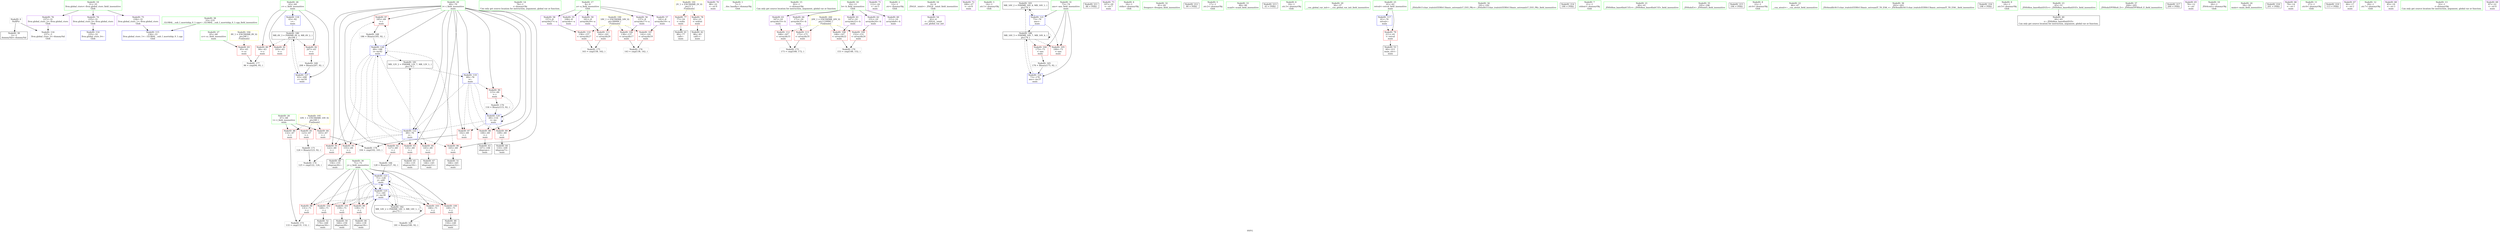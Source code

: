 digraph "SVFG" {
	label="SVFG";

	Node0x55aee98afc70 [shape=record,color=grey,label="{NodeID: 0\nNullPtr}"];
	Node0x55aee98afc70 -> Node0x55aee98c6390[style=solid];
	Node0x55aee98afc70 -> Node0x55aee98cc3a0[style=solid];
	Node0x55aee98d52c0 [shape=record,color=black,label="{NodeID: 180\nMR_6V_3 = PHI(MR_6V_4, MR_6V_2, )\npts\{64 \}\n}"];
	Node0x55aee98d52c0 -> Node0x55aee98c95f0[style=dashed];
	Node0x55aee98d52c0 -> Node0x55aee98c96c0[style=dashed];
	Node0x55aee98d52c0 -> Node0x55aee98c9790[style=dashed];
	Node0x55aee98d52c0 -> Node0x55aee98cccc0[style=dashed];
	Node0x55aee98c6c10 [shape=record,color=red,label="{NodeID: 97\n185\<--69\n\<--i\nmain\n}"];
	Node0x55aee98c6c10 -> Node0x55aee98cedd0[style=solid];
	Node0x55aee98b05b0 [shape=record,color=green,label="{NodeID: 14\n76\<--1\n\<--dummyObj\nCan only get source location for instruction, argument, global var or function.}"];
	Node0x55aee98caef0 [shape=record,color=yellow,style=double,label="{NodeID: 194\n8V_1 = ENCHI(MR_8V_0)\npts\{66 \}\nFun[main]}"];
	Node0x55aee98caef0 -> Node0x55aee98c9860[style=dashed];
	Node0x55aee98c7770 [shape=record,color=red,label="{NodeID: 111\n162\<--161\n\<--arrayidx29\nmain\n}"];
	Node0x55aee98c7770 -> Node0x55aee98cf850[style=solid];
	Node0x55aee98c5950 [shape=record,color=green,label="{NodeID: 28\n67\<--68\nt\<--t_field_insensitive\nmain\n}"];
	Node0x55aee98c5950 -> Node0x55aee98c9930[style=solid];
	Node0x55aee98c5950 -> Node0x55aee98c9a00[style=solid];
	Node0x55aee98c5950 -> Node0x55aee98c9ad0[style=solid];
	Node0x55aee98ccb20 [shape=record,color=blue,label="{NodeID: 125\n71\<--181\nj\<--inc39\nmain\n}"];
	Node0x55aee98ccb20 -> Node0x55aee98c6ce0[style=dashed];
	Node0x55aee98ccb20 -> Node0x55aee98c6db0[style=dashed];
	Node0x55aee98ccb20 -> Node0x55aee98c6e80[style=dashed];
	Node0x55aee98ccb20 -> Node0x55aee98c6f50[style=dashed];
	Node0x55aee98ccb20 -> Node0x55aee98c7020[style=dashed];
	Node0x55aee98ccb20 -> Node0x55aee98c70f0[style=dashed];
	Node0x55aee98ccb20 -> Node0x55aee98cc980[style=dashed];
	Node0x55aee98ccb20 -> Node0x55aee98ccb20[style=dashed];
	Node0x55aee98ccb20 -> Node0x55aee98d5cc0[style=dashed];
	Node0x55aee98c6660 [shape=record,color=black,label="{NodeID: 42\n86\<--83\ncall1\<--\nmain\n}"];
	Node0x55aee98c81e0 [shape=record,color=purple,label="{NodeID: 56\n137\<--8\narrayidx17\<--a\nmain\n}"];
	Node0x55aee98c81e0 -> Node0x55aee98c7360[style=solid];
	Node0x55aee98c8d40 [shape=record,color=purple,label="{NodeID: 70\n98\<--22\n\<--.str.4\nmain\n}"];
	Node0x55aee98cec50 [shape=record,color=grey,label="{NodeID: 167\n181 = Binary(180, 92, )\n}"];
	Node0x55aee98cec50 -> Node0x55aee98ccb20[style=solid];
	Node0x55aee98c9930 [shape=record,color=red,label="{NodeID: 84\n103\<--67\n\<--t\nmain\n}"];
	Node0x55aee98c9930 -> Node0x55aee98cfcd0[style=solid];
	Node0x55aee98aed80 [shape=record,color=green,label="{NodeID: 1\n7\<--1\n__dso_handle\<--dummyObj\nGlob }"];
	Node0x55aee98d57c0 [shape=record,color=black,label="{NodeID: 181\nMR_12V_2 = PHI(MR_12V_7, MR_12V_1, )\npts\{70 \}\n}"];
	Node0x55aee98d57c0 -> Node0x55aee98cc640[style=dashed];
	Node0x55aee98c6ce0 [shape=record,color=red,label="{NodeID: 98\n131\<--71\n\<--j\nmain\n}"];
	Node0x55aee98c6ce0 -> Node0x55aee98cf550[style=solid];
	Node0x55aee98b0680 [shape=record,color=green,label="{NodeID: 15\n92\<--1\n\<--dummyObj\nCan only get source location for instruction, argument, global var or function.}"];
	Node0x55aee98cafd0 [shape=record,color=yellow,style=double,label="{NodeID: 195\n10V_1 = ENCHI(MR_10V_0)\npts\{68 \}\nFun[main]}"];
	Node0x55aee98cafd0 -> Node0x55aee98c9930[style=dashed];
	Node0x55aee98cafd0 -> Node0x55aee98c9a00[style=dashed];
	Node0x55aee98cafd0 -> Node0x55aee98c9ad0[style=dashed];
	Node0x55aee98c7840 [shape=record,color=red,label="{NodeID: 112\n168\<--167\n\<--arrayidx33\nmain\n}"];
	Node0x55aee98c7840 -> Node0x55aee98cf3d0[style=solid];
	Node0x55aee98c5a20 [shape=record,color=green,label="{NodeID: 29\n69\<--70\ni\<--i_field_insensitive\nmain\n}"];
	Node0x55aee98c5a20 -> Node0x55aee98c9ba0[style=solid];
	Node0x55aee98c5a20 -> Node0x55aee98c9c70[style=solid];
	Node0x55aee98c5a20 -> Node0x55aee98c9d40[style=solid];
	Node0x55aee98c5a20 -> Node0x55aee98c9e10[style=solid];
	Node0x55aee98c5a20 -> Node0x55aee98c9ee0[style=solid];
	Node0x55aee98c5a20 -> Node0x55aee98c9fb0[style=solid];
	Node0x55aee98c5a20 -> Node0x55aee98ca080[style=solid];
	Node0x55aee98c5a20 -> Node0x55aee98ca150[style=solid];
	Node0x55aee98c5a20 -> Node0x55aee98ca220[style=solid];
	Node0x55aee98c5a20 -> Node0x55aee98c6b40[style=solid];
	Node0x55aee98c5a20 -> Node0x55aee98c6c10[style=solid];
	Node0x55aee98c5a20 -> Node0x55aee98cc640[style=solid];
	Node0x55aee98c5a20 -> Node0x55aee98cc710[style=solid];
	Node0x55aee98c5a20 -> Node0x55aee98cc8b0[style=solid];
	Node0x55aee98c5a20 -> Node0x55aee98ccbf0[style=solid];
	Node0x55aee98ccbf0 [shape=record,color=blue,label="{NodeID: 126\n69\<--186\ni\<--inc42\nmain\n}"];
	Node0x55aee98ccbf0 -> Node0x55aee98c9ee0[style=dashed];
	Node0x55aee98ccbf0 -> Node0x55aee98c9fb0[style=dashed];
	Node0x55aee98ccbf0 -> Node0x55aee98ca080[style=dashed];
	Node0x55aee98ccbf0 -> Node0x55aee98ca150[style=dashed];
	Node0x55aee98ccbf0 -> Node0x55aee98ca220[style=dashed];
	Node0x55aee98ccbf0 -> Node0x55aee98c6b40[style=dashed];
	Node0x55aee98ccbf0 -> Node0x55aee98c6c10[style=dashed];
	Node0x55aee98ccbf0 -> Node0x55aee98ccbf0[style=dashed];
	Node0x55aee98ccbf0 -> Node0x55aee98d57c0[style=dashed];
	Node0x55aee98c6730 [shape=record,color=black,label="{NodeID: 43\n107\<--106\nidxprom\<--\nmain\n}"];
	Node0x55aee98c82b0 [shape=record,color=purple,label="{NodeID: 57\n141\<--8\narrayidx19\<--a\nmain\n}"];
	Node0x55aee98c82b0 -> Node0x55aee98c7430[style=solid];
	Node0x55aee98c8e10 [shape=record,color=purple,label="{NodeID: 71\n112\<--24\n\<--.str.5\nmain\n}"];
	Node0x55aee98cedd0 [shape=record,color=grey,label="{NodeID: 168\n186 = Binary(185, 92, )\n}"];
	Node0x55aee98cedd0 -> Node0x55aee98ccbf0[style=solid];
	Node0x55aee98c9a00 [shape=record,color=red,label="{NodeID: 85\n123\<--67\n\<--t\nmain\n}"];
	Node0x55aee98c9a00 -> Node0x55aee98cf250[style=solid];
	Node0x55aee98b0c20 [shape=record,color=green,label="{NodeID: 2\n12\<--1\n.str\<--dummyObj\nGlob }"];
	Node0x55aee98d5cc0 [shape=record,color=black,label="{NodeID: 182\nMR_14V_2 = PHI(MR_14V_3, MR_14V_1, )\npts\{72 \}\n}"];
	Node0x55aee98d5cc0 -> Node0x55aee98cc980[style=dashed];
	Node0x55aee98d5cc0 -> Node0x55aee98d5cc0[style=dashed];
	Node0x55aee98c6db0 [shape=record,color=red,label="{NodeID: 99\n139\<--71\n\<--j\nmain\n}"];
	Node0x55aee98c6db0 -> Node0x55aee98c69a0[style=solid];
	Node0x55aee98c4f70 [shape=record,color=green,label="{NodeID: 16\n4\<--6\n_ZStL8__ioinit\<--_ZStL8__ioinit_field_insensitive\nGlob }"];
	Node0x55aee98c4f70 -> Node0x55aee98c8040[style=solid];
	Node0x55aee98c7910 [shape=record,color=red,label="{NodeID: 113\n172\<--171\n\<--arrayidx35\nmain\n}"];
	Node0x55aee98c7910 -> Node0x55aee98cf3d0[style=solid];
	Node0x55aee98c5af0 [shape=record,color=green,label="{NodeID: 30\n71\<--72\nj\<--j_field_insensitive\nmain\n}"];
	Node0x55aee98c5af0 -> Node0x55aee98c6ce0[style=solid];
	Node0x55aee98c5af0 -> Node0x55aee98c6db0[style=solid];
	Node0x55aee98c5af0 -> Node0x55aee98c6e80[style=solid];
	Node0x55aee98c5af0 -> Node0x55aee98c6f50[style=solid];
	Node0x55aee98c5af0 -> Node0x55aee98c7020[style=solid];
	Node0x55aee98c5af0 -> Node0x55aee98c70f0[style=solid];
	Node0x55aee98c5af0 -> Node0x55aee98cc980[style=solid];
	Node0x55aee98c5af0 -> Node0x55aee98ccb20[style=solid];
	Node0x55aee98cccc0 [shape=record,color=blue,label="{NodeID: 127\n63\<--208\nc\<--inc50\nmain\n}"];
	Node0x55aee98cccc0 -> Node0x55aee98d52c0[style=dashed];
	Node0x55aee98c6800 [shape=record,color=black,label="{NodeID: 44\n110\<--109\nidxprom7\<--\nmain\n}"];
	Node0x55aee98c8380 [shape=record,color=purple,label="{NodeID: 58\n157\<--8\narrayidx27\<--a\nmain\n}"];
	Node0x55aee98c8380 -> Node0x55aee98c76a0[style=solid];
	Node0x55aee98c8ee0 [shape=record,color=purple,label="{NodeID: 72\n189\<--27\n\<--.str.6\nmain\n}"];
	Node0x55aee98cef50 [shape=record,color=grey,label="{NodeID: 169\n208 = Binary(207, 92, )\n}"];
	Node0x55aee98cef50 -> Node0x55aee98cccc0[style=solid];
	Node0x55aee98c9ad0 [shape=record,color=red,label="{NodeID: 86\n132\<--67\n\<--t\nmain\n}"];
	Node0x55aee98c9ad0 -> Node0x55aee98cf550[style=solid];
	Node0x55aee98aff90 [shape=record,color=green,label="{NodeID: 3\n14\<--1\n.str.1\<--dummyObj\nGlob }"];
	Node0x55aee98d61c0 [shape=record,color=black,label="{NodeID: 183\nMR_16V_2 = PHI(MR_16V_4, MR_16V_1, )\npts\{74 \}\n}"];
	Node0x55aee98d61c0 -> Node0x55aee98cc7e0[style=dashed];
	Node0x55aee98c6e80 [shape=record,color=red,label="{NodeID: 100\n149\<--71\n\<--j\nmain\n}"];
	Node0x55aee98c6e80 -> Node0x55aee98c7b60[style=solid];
	Node0x55aee98c5000 [shape=record,color=green,label="{NodeID: 17\n8\<--9\na\<--a_field_insensitive\nGlob }"];
	Node0x55aee98c5000 -> Node0x55aee98c8110[style=solid];
	Node0x55aee98c5000 -> Node0x55aee98c81e0[style=solid];
	Node0x55aee98c5000 -> Node0x55aee98c82b0[style=solid];
	Node0x55aee98c5000 -> Node0x55aee98c8380[style=solid];
	Node0x55aee98c5000 -> Node0x55aee98c8450[style=solid];
	Node0x55aee98c79e0 [shape=record,color=blue,label="{NodeID: 114\n235\<--32\nllvm.global_ctors_0\<--\nGlob }"];
	Node0x55aee98c5bc0 [shape=record,color=green,label="{NodeID: 31\n73\<--74\nans\<--ans_field_insensitive\nmain\n}"];
	Node0x55aee98c5bc0 -> Node0x55aee98c71c0[style=solid];
	Node0x55aee98c5bc0 -> Node0x55aee98c7290[style=solid];
	Node0x55aee98c5bc0 -> Node0x55aee98cc7e0[style=solid];
	Node0x55aee98c5bc0 -> Node0x55aee98cca50[style=solid];
	Node0x55aee969ba70 [shape=record,color=black,label="{NodeID: 211\n88 = PHI()\n}"];
	Node0x55aee98c68d0 [shape=record,color=black,label="{NodeID: 45\n136\<--135\nidxprom16\<--\nmain\n}"];
	Node0x55aee98c8450 [shape=record,color=purple,label="{NodeID: 59\n161\<--8\narrayidx29\<--a\nmain\n}"];
	Node0x55aee98c8450 -> Node0x55aee98c7770[style=solid];
	Node0x55aee98c8fb0 [shape=record,color=purple,label="{NodeID: 73\n197\<--29\n\<--.str.7\nmain\n}"];
	Node0x55aee98cf0d0 [shape=record,color=grey,label="{NodeID: 170\n116 = Binary(115, 92, )\n}"];
	Node0x55aee98cf0d0 -> Node0x55aee98cc710[style=solid];
	Node0x55aee98c9ba0 [shape=record,color=red,label="{NodeID: 87\n102\<--69\n\<--i\nmain\n}"];
	Node0x55aee98c9ba0 -> Node0x55aee98cfcd0[style=solid];
	Node0x55aee98b15a0 [shape=record,color=green,label="{NodeID: 4\n16\<--1\nstdin\<--dummyObj\nGlob }"];
	Node0x55aee98c6f50 [shape=record,color=red,label="{NodeID: 101\n159\<--71\n\<--j\nmain\n}"];
	Node0x55aee98c6f50 -> Node0x55aee98c7d00[style=solid];
	Node0x55aee98c5090 [shape=record,color=green,label="{NodeID: 18\n10\<--11\nb\<--b_field_insensitive\nGlob }"];
	Node0x55aee98c5090 -> Node0x55aee98c8520[style=solid];
	Node0x55aee98c5090 -> Node0x55aee98c85f0[style=solid];
	Node0x55aee98c5090 -> Node0x55aee98c86c0[style=solid];
	Node0x55aee98c5090 -> Node0x55aee98c8790[style=solid];
	Node0x55aee98c5090 -> Node0x55aee98c8860[style=solid];
	Node0x55aee98cc310 [shape=record,color=blue,label="{NodeID: 115\n236\<--33\nllvm.global_ctors_1\<--_GLOBAL__sub_I_morriship_0_1.cpp\nGlob }"];
	Node0x55aee98c5c90 [shape=record,color=green,label="{NodeID: 32\n81\<--82\nfreopen\<--freopen_field_insensitive\n}"];
	Node0x55aee98e2f30 [shape=record,color=black,label="{NodeID: 212\n99 = PHI()\n}"];
	Node0x55aee98c69a0 [shape=record,color=black,label="{NodeID: 46\n140\<--139\nidxprom18\<--\nmain\n}"];
	Node0x55aee98c8520 [shape=record,color=purple,label="{NodeID: 60\n111\<--10\narrayidx8\<--b\nmain\n}"];
	Node0x55aee98c9080 [shape=record,color=purple,label="{NodeID: 74\n235\<--31\nllvm.global_ctors_0\<--llvm.global_ctors\nGlob }"];
	Node0x55aee98c9080 -> Node0x55aee98c79e0[style=solid];
	Node0x55aee98cf250 [shape=record,color=grey,label="{NodeID: 171\n124 = Binary(123, 92, )\n}"];
	Node0x55aee98cf250 -> Node0x55aee98cf6d0[style=solid];
	Node0x55aee98c9c70 [shape=record,color=red,label="{NodeID: 88\n106\<--69\n\<--i\nmain\n}"];
	Node0x55aee98c9c70 -> Node0x55aee98c6730[style=solid];
	Node0x55aee98b0300 [shape=record,color=green,label="{NodeID: 5\n17\<--1\n.str.2\<--dummyObj\nGlob }"];
	Node0x55aee98c7020 [shape=record,color=red,label="{NodeID: 102\n169\<--71\n\<--j\nmain\n}"];
	Node0x55aee98c7020 -> Node0x55aee98c7ea0[style=solid];
	Node0x55aee98c5120 [shape=record,color=green,label="{NodeID: 19\n31\<--35\nllvm.global_ctors\<--llvm.global_ctors_field_insensitive\nGlob }"];
	Node0x55aee98c5120 -> Node0x55aee98c9080[style=solid];
	Node0x55aee98c5120 -> Node0x55aee98c9180[style=solid];
	Node0x55aee98c5120 -> Node0x55aee98c9280[style=solid];
	Node0x55aee98dab60 [shape=record,color=yellow,style=double,label="{NodeID: 199\n18V_1 = ENCHI(MR_18V_0)\npts\{90000 \}\nFun[main]}"];
	Node0x55aee98dab60 -> Node0x55aee98c7360[style=dashed];
	Node0x55aee98dab60 -> Node0x55aee98c7430[style=dashed];
	Node0x55aee98dab60 -> Node0x55aee98c76a0[style=dashed];
	Node0x55aee98dab60 -> Node0x55aee98c7770[style=dashed];
	Node0x55aee98cc3a0 [shape=record,color=blue, style = dotted,label="{NodeID: 116\n237\<--3\nllvm.global_ctors_2\<--dummyVal\nGlob }"];
	Node0x55aee98c5d90 [shape=record,color=green,label="{NodeID: 33\n89\<--90\nscanf\<--scanf_field_insensitive\n}"];
	Node0x55aee98e3030 [shape=record,color=black,label="{NodeID: 213\n43 = PHI()\n}"];
	Node0x55aee98c6a70 [shape=record,color=black,label="{NodeID: 47\n146\<--145\nidxprom21\<--\nmain\n}"];
	Node0x55aee98c85f0 [shape=record,color=purple,label="{NodeID: 61\n147\<--10\narrayidx22\<--b\nmain\n}"];
	Node0x55aee98c85f0 -> Node0x55aee98c7500[style=solid];
	Node0x55aee98c9180 [shape=record,color=purple,label="{NodeID: 75\n236\<--31\nllvm.global_ctors_1\<--llvm.global_ctors\nGlob }"];
	Node0x55aee98c9180 -> Node0x55aee98cc310[style=solid];
	Node0x55aee98cf3d0 [shape=record,color=grey,label="{NodeID: 172\n173 = cmp(168, 172, )\n}"];
	Node0x55aee98c9d40 [shape=record,color=red,label="{NodeID: 89\n109\<--69\n\<--i\nmain\n}"];
	Node0x55aee98c9d40 -> Node0x55aee98c6800[style=solid];
	Node0x55aee98b0390 [shape=record,color=green,label="{NodeID: 6\n19\<--1\n.str.3\<--dummyObj\nGlob }"];
	Node0x55aee98d70c0 [shape=record,color=black,label="{NodeID: 186\nMR_16V_5 = PHI(MR_16V_7, MR_16V_4, )\npts\{74 \}\n}"];
	Node0x55aee98d70c0 -> Node0x55aee98c71c0[style=dashed];
	Node0x55aee98d70c0 -> Node0x55aee98c7290[style=dashed];
	Node0x55aee98d70c0 -> Node0x55aee98cca50[style=dashed];
	Node0x55aee98d70c0 -> Node0x55aee98d61c0[style=dashed];
	Node0x55aee98d70c0 -> Node0x55aee98d70c0[style=dashed];
	Node0x55aee98c70f0 [shape=record,color=red,label="{NodeID: 103\n180\<--71\n\<--j\nmain\n}"];
	Node0x55aee98c70f0 -> Node0x55aee98cec50[style=solid];
	Node0x55aee98c51e0 [shape=record,color=green,label="{NodeID: 20\n36\<--37\n__cxx_global_var_init\<--__cxx_global_var_init_field_insensitive\n}"];
	Node0x55aee98dac10 [shape=record,color=yellow,style=double,label="{NodeID: 200\n20V_1 = ENCHI(MR_20V_0)\npts\{110000 \}\nFun[main]}"];
	Node0x55aee98dac10 -> Node0x55aee98c7500[style=dashed];
	Node0x55aee98dac10 -> Node0x55aee98c75d0[style=dashed];
	Node0x55aee98dac10 -> Node0x55aee98c7840[style=dashed];
	Node0x55aee98dac10 -> Node0x55aee98c7910[style=dashed];
	Node0x55aee98cc4a0 [shape=record,color=blue,label="{NodeID: 117\n61\<--76\nretval\<--\nmain\n}"];
	Node0x55aee98cc4a0 -> Node0x55aee98c9520[style=dashed];
	Node0x55aee98c5e90 [shape=record,color=green,label="{NodeID: 34\n191\<--192\n_ZStlsISt11char_traitsIcEERSt13basic_ostreamIcT_ES5_PKc\<--_ZStlsISt11char_traitsIcEERSt13basic_ostreamIcT_ES5_PKc_field_insensitive\n}"];
	Node0x55aee98e3130 [shape=record,color=black,label="{NodeID: 214\n190 = PHI()\n}"];
	Node0x55aee98c7b60 [shape=record,color=black,label="{NodeID: 48\n150\<--149\nidxprom23\<--\nmain\n}"];
	Node0x55aee98c86c0 [shape=record,color=purple,label="{NodeID: 62\n151\<--10\narrayidx24\<--b\nmain\n}"];
	Node0x55aee98c86c0 -> Node0x55aee98c75d0[style=solid];
	Node0x55aee98c9280 [shape=record,color=purple,label="{NodeID: 76\n237\<--31\nllvm.global_ctors_2\<--llvm.global_ctors\nGlob }"];
	Node0x55aee98c9280 -> Node0x55aee98cc3a0[style=solid];
	Node0x55aee98cf550 [shape=record,color=grey,label="{NodeID: 173\n133 = cmp(131, 132, )\n}"];
	Node0x55aee98c9e10 [shape=record,color=red,label="{NodeID: 90\n115\<--69\n\<--i\nmain\n}"];
	Node0x55aee98c9e10 -> Node0x55aee98cf0d0[style=solid];
	Node0x55aee98b13d0 [shape=record,color=green,label="{NodeID: 7\n21\<--1\nstdout\<--dummyObj\nGlob }"];
	Node0x55aee98c71c0 [shape=record,color=red,label="{NodeID: 104\n175\<--73\n\<--ans\nmain\n}"];
	Node0x55aee98c71c0 -> Node0x55aee98ce950[style=solid];
	Node0x55aee98c52e0 [shape=record,color=green,label="{NodeID: 21\n40\<--41\n_ZNSt8ios_base4InitC1Ev\<--_ZNSt8ios_base4InitC1Ev_field_insensitive\n}"];
	Node0x55aee98cc570 [shape=record,color=blue,label="{NodeID: 118\n63\<--92\nc\<--\nmain\n}"];
	Node0x55aee98cc570 -> Node0x55aee98d52c0[style=dashed];
	Node0x55aee98c5f90 [shape=record,color=green,label="{NodeID: 35\n195\<--196\n_ZNSolsEi\<--_ZNSolsEi_field_insensitive\n}"];
	Node0x55aee98e3290 [shape=record,color=black,label="{NodeID: 215\n194 = PHI()\n}"];
	Node0x55aee98c7c30 [shape=record,color=black,label="{NodeID: 49\n156\<--155\nidxprom26\<--\nmain\n}"];
	Node0x55aee98c8790 [shape=record,color=purple,label="{NodeID: 63\n167\<--10\narrayidx33\<--b\nmain\n}"];
	Node0x55aee98c8790 -> Node0x55aee98c7840[style=solid];
	Node0x55aee98c9380 [shape=record,color=red,label="{NodeID: 77\n77\<--16\n\<--stdin\nmain\n}"];
	Node0x55aee98c9380 -> Node0x55aee98c6590[style=solid];
	Node0x55aee98cf6d0 [shape=record,color=grey,label="{NodeID: 174\n125 = cmp(122, 124, )\n}"];
	Node0x55aee98c9ee0 [shape=record,color=red,label="{NodeID: 91\n122\<--69\n\<--i\nmain\n}"];
	Node0x55aee98c9ee0 -> Node0x55aee98cf6d0[style=solid];
	Node0x55aee98b1460 [shape=record,color=green,label="{NodeID: 8\n22\<--1\n.str.4\<--dummyObj\nGlob }"];
	Node0x55aee98c7290 [shape=record,color=red,label="{NodeID: 105\n199\<--73\n\<--ans\nmain\n}"];
	Node0x55aee98c53e0 [shape=record,color=green,label="{NodeID: 22\n46\<--47\n__cxa_atexit\<--__cxa_atexit_field_insensitive\n}"];
	Node0x55aee98cc640 [shape=record,color=blue,label="{NodeID: 119\n69\<--76\ni\<--\nmain\n}"];
	Node0x55aee98cc640 -> Node0x55aee98c9ba0[style=dashed];
	Node0x55aee98cc640 -> Node0x55aee98c9c70[style=dashed];
	Node0x55aee98cc640 -> Node0x55aee98c9d40[style=dashed];
	Node0x55aee98cc640 -> Node0x55aee98c9e10[style=dashed];
	Node0x55aee98cc640 -> Node0x55aee98cc710[style=dashed];
	Node0x55aee98cc640 -> Node0x55aee98cc8b0[style=dashed];
	Node0x55aee98c6090 [shape=record,color=green,label="{NodeID: 36\n202\<--203\n_ZSt4endlIcSt11char_traitsIcEERSt13basic_ostreamIT_T0_ES6_\<--_ZSt4endlIcSt11char_traitsIcEERSt13basic_ostreamIT_T0_ES6__field_insensitive\n}"];
	Node0x55aee98e3390 [shape=record,color=black,label="{NodeID: 216\n198 = PHI()\n}"];
	Node0x55aee98c7d00 [shape=record,color=black,label="{NodeID: 50\n160\<--159\nidxprom28\<--\nmain\n}"];
	Node0x55aee98c8860 [shape=record,color=purple,label="{NodeID: 64\n171\<--10\narrayidx35\<--b\nmain\n}"];
	Node0x55aee98c8860 -> Node0x55aee98c7910[style=solid];
	Node0x55aee98c9450 [shape=record,color=red,label="{NodeID: 78\n83\<--21\n\<--stdout\nmain\n}"];
	Node0x55aee98c9450 -> Node0x55aee98c6660[style=solid];
	Node0x55aee98cf850 [shape=record,color=grey,label="{NodeID: 175\n163 = cmp(158, 162, )\n}"];
	Node0x55aee98c9fb0 [shape=record,color=red,label="{NodeID: 92\n127\<--69\n\<--i\nmain\n}"];
	Node0x55aee98c9fb0 -> Node0x55aee98cead0[style=solid];
	Node0x55aee98b1210 [shape=record,color=green,label="{NodeID: 9\n24\<--1\n.str.5\<--dummyObj\nGlob }"];
	Node0x55aee98c7360 [shape=record,color=red,label="{NodeID: 106\n138\<--137\n\<--arrayidx17\nmain\n}"];
	Node0x55aee98c7360 -> Node0x55aee98cf9d0[style=solid];
	Node0x55aee98c54e0 [shape=record,color=green,label="{NodeID: 23\n45\<--51\n_ZNSt8ios_base4InitD1Ev\<--_ZNSt8ios_base4InitD1Ev_field_insensitive\n}"];
	Node0x55aee98c54e0 -> Node0x55aee98c6490[style=solid];
	Node0x55aee98cc710 [shape=record,color=blue,label="{NodeID: 120\n69\<--116\ni\<--inc\nmain\n}"];
	Node0x55aee98cc710 -> Node0x55aee98c9ba0[style=dashed];
	Node0x55aee98cc710 -> Node0x55aee98c9c70[style=dashed];
	Node0x55aee98cc710 -> Node0x55aee98c9d40[style=dashed];
	Node0x55aee98cc710 -> Node0x55aee98c9e10[style=dashed];
	Node0x55aee98cc710 -> Node0x55aee98cc710[style=dashed];
	Node0x55aee98cc710 -> Node0x55aee98cc8b0[style=dashed];
	Node0x55aee98c6190 [shape=record,color=green,label="{NodeID: 37\n204\<--205\n_ZNSolsEPFRSoS_E\<--_ZNSolsEPFRSoS_E_field_insensitive\n}"];
	Node0x55aee98e3490 [shape=record,color=black,label="{NodeID: 217\n200 = PHI()\n}"];
	Node0x55aee98c7dd0 [shape=record,color=black,label="{NodeID: 51\n166\<--165\nidxprom32\<--\nmain\n}"];
	Node0x55aee98c8930 [shape=record,color=purple,label="{NodeID: 65\n78\<--12\n\<--.str\nmain\n}"];
	Node0x55aee98c9520 [shape=record,color=red,label="{NodeID: 79\n211\<--61\n\<--retval\nmain\n}"];
	Node0x55aee98c9520 -> Node0x55aee98c7f70[style=solid];
	Node0x55aee98cf9d0 [shape=record,color=grey,label="{NodeID: 176\n143 = cmp(138, 142, )\n}"];
	Node0x55aee98ca080 [shape=record,color=red,label="{NodeID: 93\n135\<--69\n\<--i\nmain\n}"];
	Node0x55aee98ca080 -> Node0x55aee98c68d0[style=solid];
	Node0x55aee98b12e0 [shape=record,color=green,label="{NodeID: 10\n26\<--1\n_ZSt4cout\<--dummyObj\nGlob }"];
	Node0x55aee98c7430 [shape=record,color=red,label="{NodeID: 107\n142\<--141\n\<--arrayidx19\nmain\n}"];
	Node0x55aee98c7430 -> Node0x55aee98cf9d0[style=solid];
	Node0x55aee98c55e0 [shape=record,color=green,label="{NodeID: 24\n58\<--59\nmain\<--main_field_insensitive\n}"];
	Node0x55aee98cc7e0 [shape=record,color=blue,label="{NodeID: 121\n73\<--76\nans\<--\nmain\n}"];
	Node0x55aee98cc7e0 -> Node0x55aee98c7290[style=dashed];
	Node0x55aee98cc7e0 -> Node0x55aee98d61c0[style=dashed];
	Node0x55aee98cc7e0 -> Node0x55aee98d70c0[style=dashed];
	Node0x55aee98c6290 [shape=record,color=green,label="{NodeID: 38\n33\<--231\n_GLOBAL__sub_I_morriship_0_1.cpp\<--_GLOBAL__sub_I_morriship_0_1.cpp_field_insensitive\n}"];
	Node0x55aee98c6290 -> Node0x55aee98cc310[style=solid];
	Node0x55aee98e3590 [shape=record,color=black,label="{NodeID: 218\n201 = PHI()\n}"];
	Node0x55aee98c7ea0 [shape=record,color=black,label="{NodeID: 52\n170\<--169\nidxprom34\<--\nmain\n}"];
	Node0x55aee98c8a00 [shape=record,color=purple,label="{NodeID: 66\n79\<--14\n\<--.str.1\nmain\n}"];
	Node0x55aee98c95f0 [shape=record,color=red,label="{NodeID: 80\n94\<--63\n\<--c\nmain\n}"];
	Node0x55aee98c95f0 -> Node0x55aee98cfb50[style=solid];
	Node0x55aee98cfb50 [shape=record,color=grey,label="{NodeID: 177\n96 = cmp(94, 95, )\n}"];
	Node0x55aee98ca150 [shape=record,color=red,label="{NodeID: 94\n145\<--69\n\<--i\nmain\n}"];
	Node0x55aee98ca150 -> Node0x55aee98c6a70[style=solid];
	Node0x55aee98b00c0 [shape=record,color=green,label="{NodeID: 11\n27\<--1\n.str.6\<--dummyObj\nGlob }"];
	Node0x55aee98d89c0 [shape=record,color=yellow,style=double,label="{NodeID: 191\n2V_1 = ENCHI(MR_2V_0)\npts\{1 \}\nFun[main]}"];
	Node0x55aee98d89c0 -> Node0x55aee98c9380[style=dashed];
	Node0x55aee98d89c0 -> Node0x55aee98c9450[style=dashed];
	Node0x55aee98c7500 [shape=record,color=red,label="{NodeID: 108\n148\<--147\n\<--arrayidx22\nmain\n}"];
	Node0x55aee98c7500 -> Node0x55aee98cfe50[style=solid];
	Node0x55aee98c56e0 [shape=record,color=green,label="{NodeID: 25\n61\<--62\nretval\<--retval_field_insensitive\nmain\n}"];
	Node0x55aee98c56e0 -> Node0x55aee98c9520[style=solid];
	Node0x55aee98c56e0 -> Node0x55aee98cc4a0[style=solid];
	Node0x55aee98cc8b0 [shape=record,color=blue,label="{NodeID: 122\n69\<--76\ni\<--\nmain\n}"];
	Node0x55aee98cc8b0 -> Node0x55aee98c9ee0[style=dashed];
	Node0x55aee98cc8b0 -> Node0x55aee98c9fb0[style=dashed];
	Node0x55aee98cc8b0 -> Node0x55aee98ca080[style=dashed];
	Node0x55aee98cc8b0 -> Node0x55aee98ca150[style=dashed];
	Node0x55aee98cc8b0 -> Node0x55aee98ca220[style=dashed];
	Node0x55aee98cc8b0 -> Node0x55aee98c6b40[style=dashed];
	Node0x55aee98cc8b0 -> Node0x55aee98c6c10[style=dashed];
	Node0x55aee98cc8b0 -> Node0x55aee98ccbf0[style=dashed];
	Node0x55aee98cc8b0 -> Node0x55aee98d57c0[style=dashed];
	Node0x55aee98c6390 [shape=record,color=black,label="{NodeID: 39\n2\<--3\ndummyVal\<--dummyVal\n}"];
	Node0x55aee98e3660 [shape=record,color=black,label="{NodeID: 219\n113 = PHI()\n}"];
	Node0x55aee98c7f70 [shape=record,color=black,label="{NodeID: 53\n60\<--211\nmain_ret\<--\nmain\n}"];
	Node0x55aee98c8ad0 [shape=record,color=purple,label="{NodeID: 67\n84\<--17\n\<--.str.2\nmain\n}"];
	Node0x55aee98c96c0 [shape=record,color=red,label="{NodeID: 81\n193\<--63\n\<--c\nmain\n}"];
	Node0x55aee98cfcd0 [shape=record,color=grey,label="{NodeID: 178\n104 = cmp(102, 103, )\n}"];
	Node0x55aee98ca220 [shape=record,color=red,label="{NodeID: 95\n155\<--69\n\<--i\nmain\n}"];
	Node0x55aee98ca220 -> Node0x55aee98c7c30[style=solid];
	Node0x55aee98b0190 [shape=record,color=green,label="{NodeID: 12\n29\<--1\n.str.7\<--dummyObj\nGlob }"];
	Node0x55aee98c75d0 [shape=record,color=red,label="{NodeID: 109\n152\<--151\n\<--arrayidx24\nmain\n}"];
	Node0x55aee98c75d0 -> Node0x55aee98cfe50[style=solid];
	Node0x55aee98c57b0 [shape=record,color=green,label="{NodeID: 26\n63\<--64\nc\<--c_field_insensitive\nmain\n}"];
	Node0x55aee98c57b0 -> Node0x55aee98c95f0[style=solid];
	Node0x55aee98c57b0 -> Node0x55aee98c96c0[style=solid];
	Node0x55aee98c57b0 -> Node0x55aee98c9790[style=solid];
	Node0x55aee98c57b0 -> Node0x55aee98cc570[style=solid];
	Node0x55aee98c57b0 -> Node0x55aee98cccc0[style=solid];
	Node0x55aee98cc980 [shape=record,color=blue,label="{NodeID: 123\n71\<--128\nj\<--add\nmain\n}"];
	Node0x55aee98cc980 -> Node0x55aee98c6ce0[style=dashed];
	Node0x55aee98cc980 -> Node0x55aee98c6db0[style=dashed];
	Node0x55aee98cc980 -> Node0x55aee98c6e80[style=dashed];
	Node0x55aee98cc980 -> Node0x55aee98c6f50[style=dashed];
	Node0x55aee98cc980 -> Node0x55aee98c7020[style=dashed];
	Node0x55aee98cc980 -> Node0x55aee98c70f0[style=dashed];
	Node0x55aee98cc980 -> Node0x55aee98cc980[style=dashed];
	Node0x55aee98cc980 -> Node0x55aee98ccb20[style=dashed];
	Node0x55aee98cc980 -> Node0x55aee98d5cc0[style=dashed];
	Node0x55aee98c6490 [shape=record,color=black,label="{NodeID: 40\n44\<--45\n\<--_ZNSt8ios_base4InitD1Ev\nCan only get source location for instruction, argument, global var or function.}"];
	Node0x55aee98c8040 [shape=record,color=purple,label="{NodeID: 54\n42\<--4\n\<--_ZStL8__ioinit\n__cxx_global_var_init\n}"];
	Node0x55aee98c8ba0 [shape=record,color=purple,label="{NodeID: 68\n85\<--19\n\<--.str.3\nmain\n}"];
	Node0x55aee98ce950 [shape=record,color=grey,label="{NodeID: 165\n176 = Binary(175, 92, )\n}"];
	Node0x55aee98ce950 -> Node0x55aee98cca50[style=solid];
	Node0x55aee98c9790 [shape=record,color=red,label="{NodeID: 82\n207\<--63\n\<--c\nmain\n}"];
	Node0x55aee98c9790 -> Node0x55aee98cef50[style=solid];
	Node0x55aee98cfe50 [shape=record,color=grey,label="{NodeID: 179\n153 = cmp(148, 152, )\n}"];
	Node0x55aee98c6b40 [shape=record,color=red,label="{NodeID: 96\n165\<--69\n\<--i\nmain\n}"];
	Node0x55aee98c6b40 -> Node0x55aee98c7dd0[style=solid];
	Node0x55aee98b04e0 [shape=record,color=green,label="{NodeID: 13\n32\<--1\n\<--dummyObj\nCan only get source location for instruction, argument, global var or function.}"];
	Node0x55aee98c76a0 [shape=record,color=red,label="{NodeID: 110\n158\<--157\n\<--arrayidx27\nmain\n}"];
	Node0x55aee98c76a0 -> Node0x55aee98cf850[style=solid];
	Node0x55aee98c5880 [shape=record,color=green,label="{NodeID: 27\n65\<--66\ncc\<--cc_field_insensitive\nmain\n}"];
	Node0x55aee98c5880 -> Node0x55aee98c9860[style=solid];
	Node0x55aee98cca50 [shape=record,color=blue,label="{NodeID: 124\n73\<--176\nans\<--inc37\nmain\n}"];
	Node0x55aee98cca50 -> Node0x55aee98d70c0[style=dashed];
	Node0x55aee98c6590 [shape=record,color=black,label="{NodeID: 41\n80\<--77\ncall\<--\nmain\n}"];
	Node0x55aee98c8110 [shape=record,color=purple,label="{NodeID: 55\n108\<--8\narrayidx\<--a\nmain\n}"];
	Node0x55aee98c8c70 [shape=record,color=purple,label="{NodeID: 69\n87\<--22\n\<--.str.4\nmain\n}"];
	Node0x55aee98cead0 [shape=record,color=grey,label="{NodeID: 166\n128 = Binary(127, 92, )\n}"];
	Node0x55aee98cead0 -> Node0x55aee98cc980[style=solid];
	Node0x55aee98c9860 [shape=record,color=red,label="{NodeID: 83\n95\<--65\n\<--cc\nmain\n}"];
	Node0x55aee98c9860 -> Node0x55aee98cfb50[style=solid];
}
